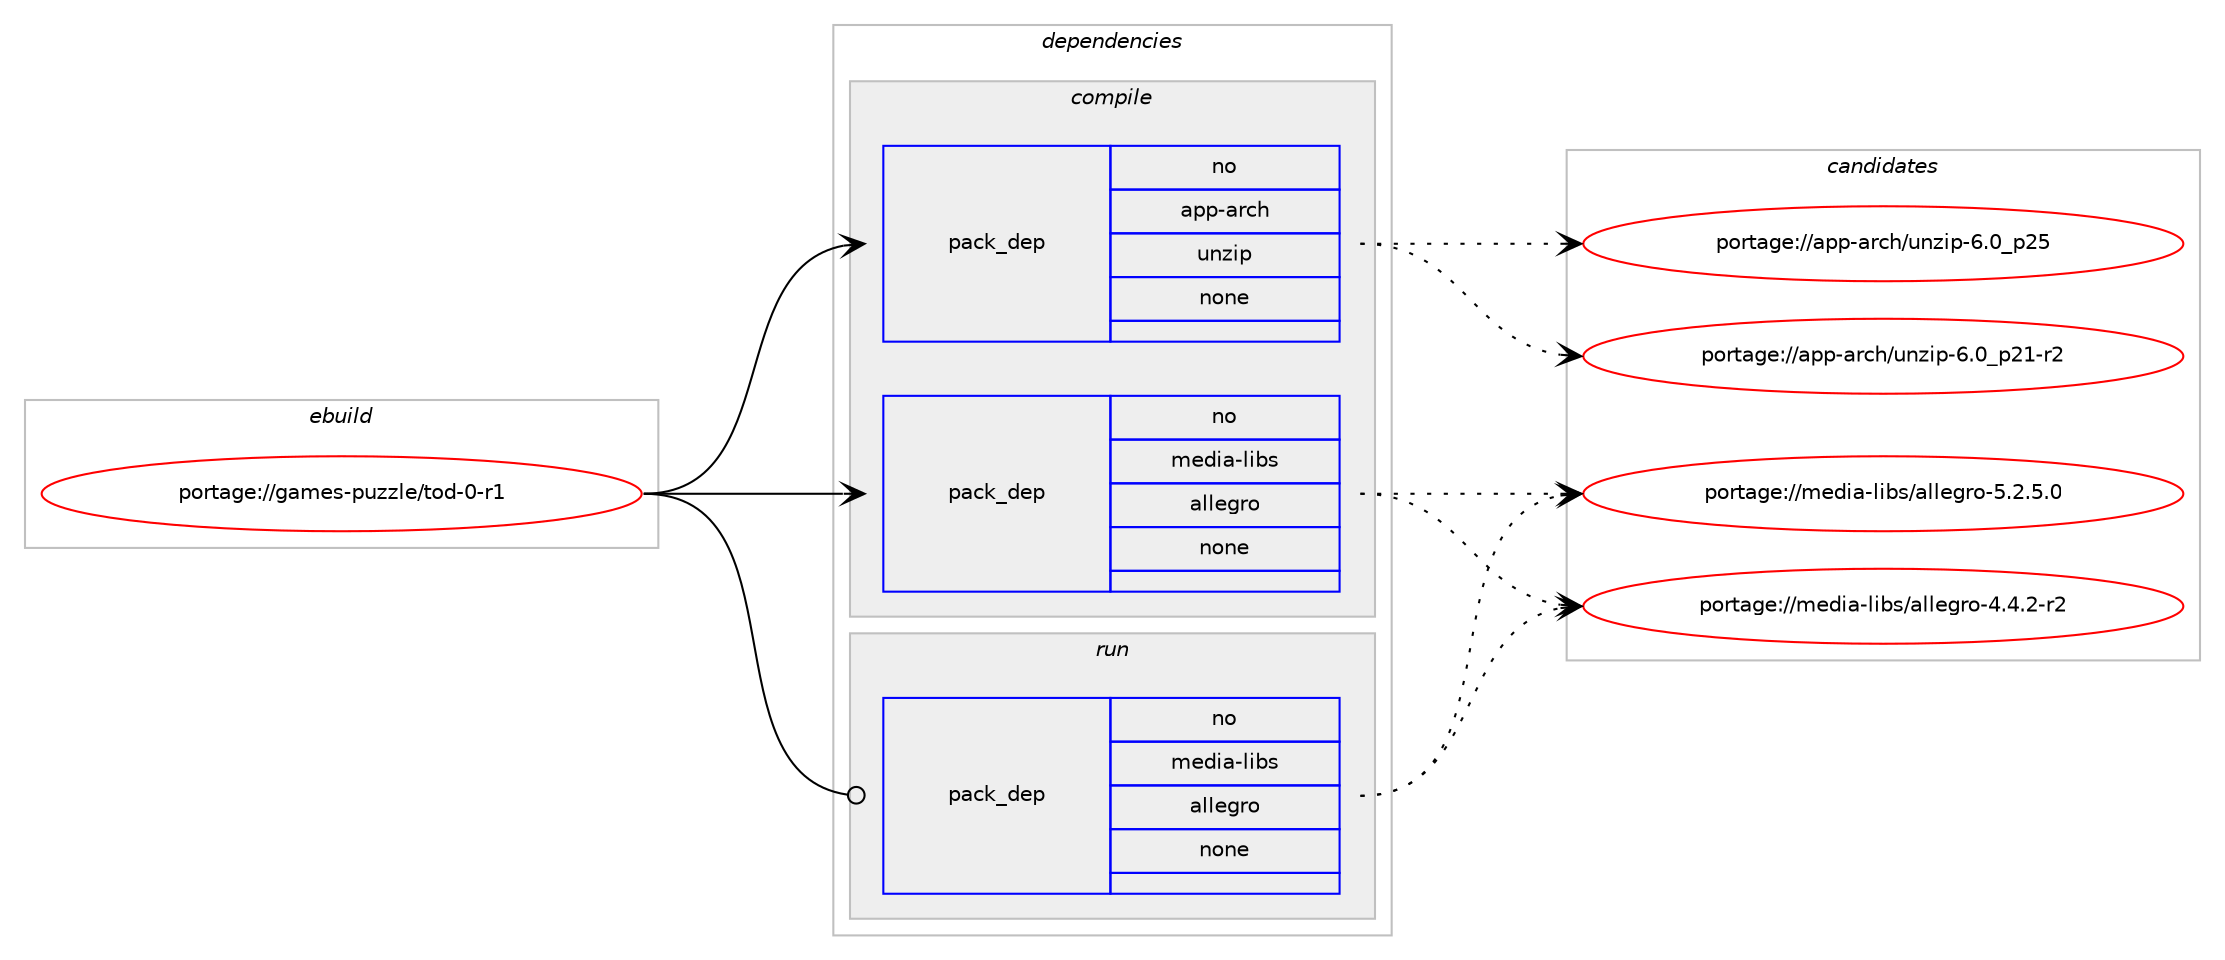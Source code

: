 digraph prolog {

# *************
# Graph options
# *************

newrank=true;
concentrate=true;
compound=true;
graph [rankdir=LR,fontname=Helvetica,fontsize=10,ranksep=1.5];#, ranksep=2.5, nodesep=0.2];
edge  [arrowhead=vee];
node  [fontname=Helvetica,fontsize=10];

# **********
# The ebuild
# **********

subgraph cluster_leftcol {
color=gray;
label=<<i>ebuild</i>>;
id [label="portage://games-puzzle/tod-0-r1", color=red, width=4, href="../games-puzzle/tod-0-r1.svg"];
}

# ****************
# The dependencies
# ****************

subgraph cluster_midcol {
color=gray;
label=<<i>dependencies</i>>;
subgraph cluster_compile {
fillcolor="#eeeeee";
style=filled;
label=<<i>compile</i>>;
subgraph pack220320 {
dependency283839 [label=<<TABLE BORDER="0" CELLBORDER="1" CELLSPACING="0" CELLPADDING="4" WIDTH="220"><TR><TD ROWSPAN="6" CELLPADDING="30">pack_dep</TD></TR><TR><TD WIDTH="110">no</TD></TR><TR><TD>app-arch</TD></TR><TR><TD>unzip</TD></TR><TR><TD>none</TD></TR><TR><TD></TD></TR></TABLE>>, shape=none, color=blue];
}
id:e -> dependency283839:w [weight=20,style="solid",arrowhead="vee"];
subgraph pack220321 {
dependency283840 [label=<<TABLE BORDER="0" CELLBORDER="1" CELLSPACING="0" CELLPADDING="4" WIDTH="220"><TR><TD ROWSPAN="6" CELLPADDING="30">pack_dep</TD></TR><TR><TD WIDTH="110">no</TD></TR><TR><TD>media-libs</TD></TR><TR><TD>allegro</TD></TR><TR><TD>none</TD></TR><TR><TD></TD></TR></TABLE>>, shape=none, color=blue];
}
id:e -> dependency283840:w [weight=20,style="solid",arrowhead="vee"];
}
subgraph cluster_compileandrun {
fillcolor="#eeeeee";
style=filled;
label=<<i>compile and run</i>>;
}
subgraph cluster_run {
fillcolor="#eeeeee";
style=filled;
label=<<i>run</i>>;
subgraph pack220322 {
dependency283841 [label=<<TABLE BORDER="0" CELLBORDER="1" CELLSPACING="0" CELLPADDING="4" WIDTH="220"><TR><TD ROWSPAN="6" CELLPADDING="30">pack_dep</TD></TR><TR><TD WIDTH="110">no</TD></TR><TR><TD>media-libs</TD></TR><TR><TD>allegro</TD></TR><TR><TD>none</TD></TR><TR><TD></TD></TR></TABLE>>, shape=none, color=blue];
}
id:e -> dependency283841:w [weight=20,style="solid",arrowhead="odot"];
}
}

# **************
# The candidates
# **************

subgraph cluster_choices {
rank=same;
color=gray;
label=<<i>candidates</i>>;

subgraph choice220320 {
color=black;
nodesep=1;
choice971121124597114991044711711012210511245544648951125053 [label="portage://app-arch/unzip-6.0_p25", color=red, width=4,href="../app-arch/unzip-6.0_p25.svg"];
choice9711211245971149910447117110122105112455446489511250494511450 [label="portage://app-arch/unzip-6.0_p21-r2", color=red, width=4,href="../app-arch/unzip-6.0_p21-r2.svg"];
dependency283839:e -> choice971121124597114991044711711012210511245544648951125053:w [style=dotted,weight="100"];
dependency283839:e -> choice9711211245971149910447117110122105112455446489511250494511450:w [style=dotted,weight="100"];
}
subgraph choice220321 {
color=black;
nodesep=1;
choice10910110010597451081059811547971081081011031141114553465046534648 [label="portage://media-libs/allegro-5.2.5.0", color=red, width=4,href="../media-libs/allegro-5.2.5.0.svg"];
choice10910110010597451081059811547971081081011031141114552465246504511450 [label="portage://media-libs/allegro-4.4.2-r2", color=red, width=4,href="../media-libs/allegro-4.4.2-r2.svg"];
dependency283840:e -> choice10910110010597451081059811547971081081011031141114553465046534648:w [style=dotted,weight="100"];
dependency283840:e -> choice10910110010597451081059811547971081081011031141114552465246504511450:w [style=dotted,weight="100"];
}
subgraph choice220322 {
color=black;
nodesep=1;
choice10910110010597451081059811547971081081011031141114553465046534648 [label="portage://media-libs/allegro-5.2.5.0", color=red, width=4,href="../media-libs/allegro-5.2.5.0.svg"];
choice10910110010597451081059811547971081081011031141114552465246504511450 [label="portage://media-libs/allegro-4.4.2-r2", color=red, width=4,href="../media-libs/allegro-4.4.2-r2.svg"];
dependency283841:e -> choice10910110010597451081059811547971081081011031141114553465046534648:w [style=dotted,weight="100"];
dependency283841:e -> choice10910110010597451081059811547971081081011031141114552465246504511450:w [style=dotted,weight="100"];
}
}

}
